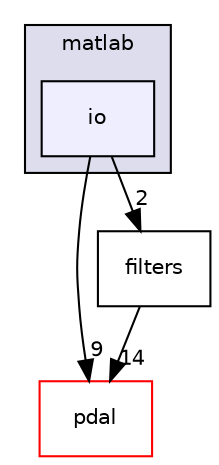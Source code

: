 digraph "pdal/plugins/matlab/io" {
  compound=true
  node [ fontsize="10", fontname="Helvetica"];
  edge [ labelfontsize="10", labelfontname="Helvetica"];
  subgraph clusterdir_b09789ddcb695fc624ec559742a2b8b6 {
    graph [ bgcolor="#ddddee", pencolor="black", label="matlab" fontname="Helvetica", fontsize="10", URL="dir_b09789ddcb695fc624ec559742a2b8b6.html"]
  dir_a7184bb2073c09efe3928f69dd0948fb [shape=box, label="io", style="filled", fillcolor="#eeeeff", pencolor="black", URL="dir_a7184bb2073c09efe3928f69dd0948fb.html"];
  }
  dir_37e2adedb6e706efcbfadb5213756005 [shape=box label="pdal" fillcolor="white" style="filled" color="red" URL="dir_37e2adedb6e706efcbfadb5213756005.html"];
  dir_c98958ab957f53ac50c5b01cf100afb4 [shape=box label="filters" URL="dir_c98958ab957f53ac50c5b01cf100afb4.html"];
  dir_a7184bb2073c09efe3928f69dd0948fb->dir_37e2adedb6e706efcbfadb5213756005 [headlabel="9", labeldistance=1.5 headhref="dir_000074_000050.html"];
  dir_a7184bb2073c09efe3928f69dd0948fb->dir_c98958ab957f53ac50c5b01cf100afb4 [headlabel="2", labeldistance=1.5 headhref="dir_000074_000071.html"];
  dir_c98958ab957f53ac50c5b01cf100afb4->dir_37e2adedb6e706efcbfadb5213756005 [headlabel="14", labeldistance=1.5 headhref="dir_000071_000050.html"];
}
